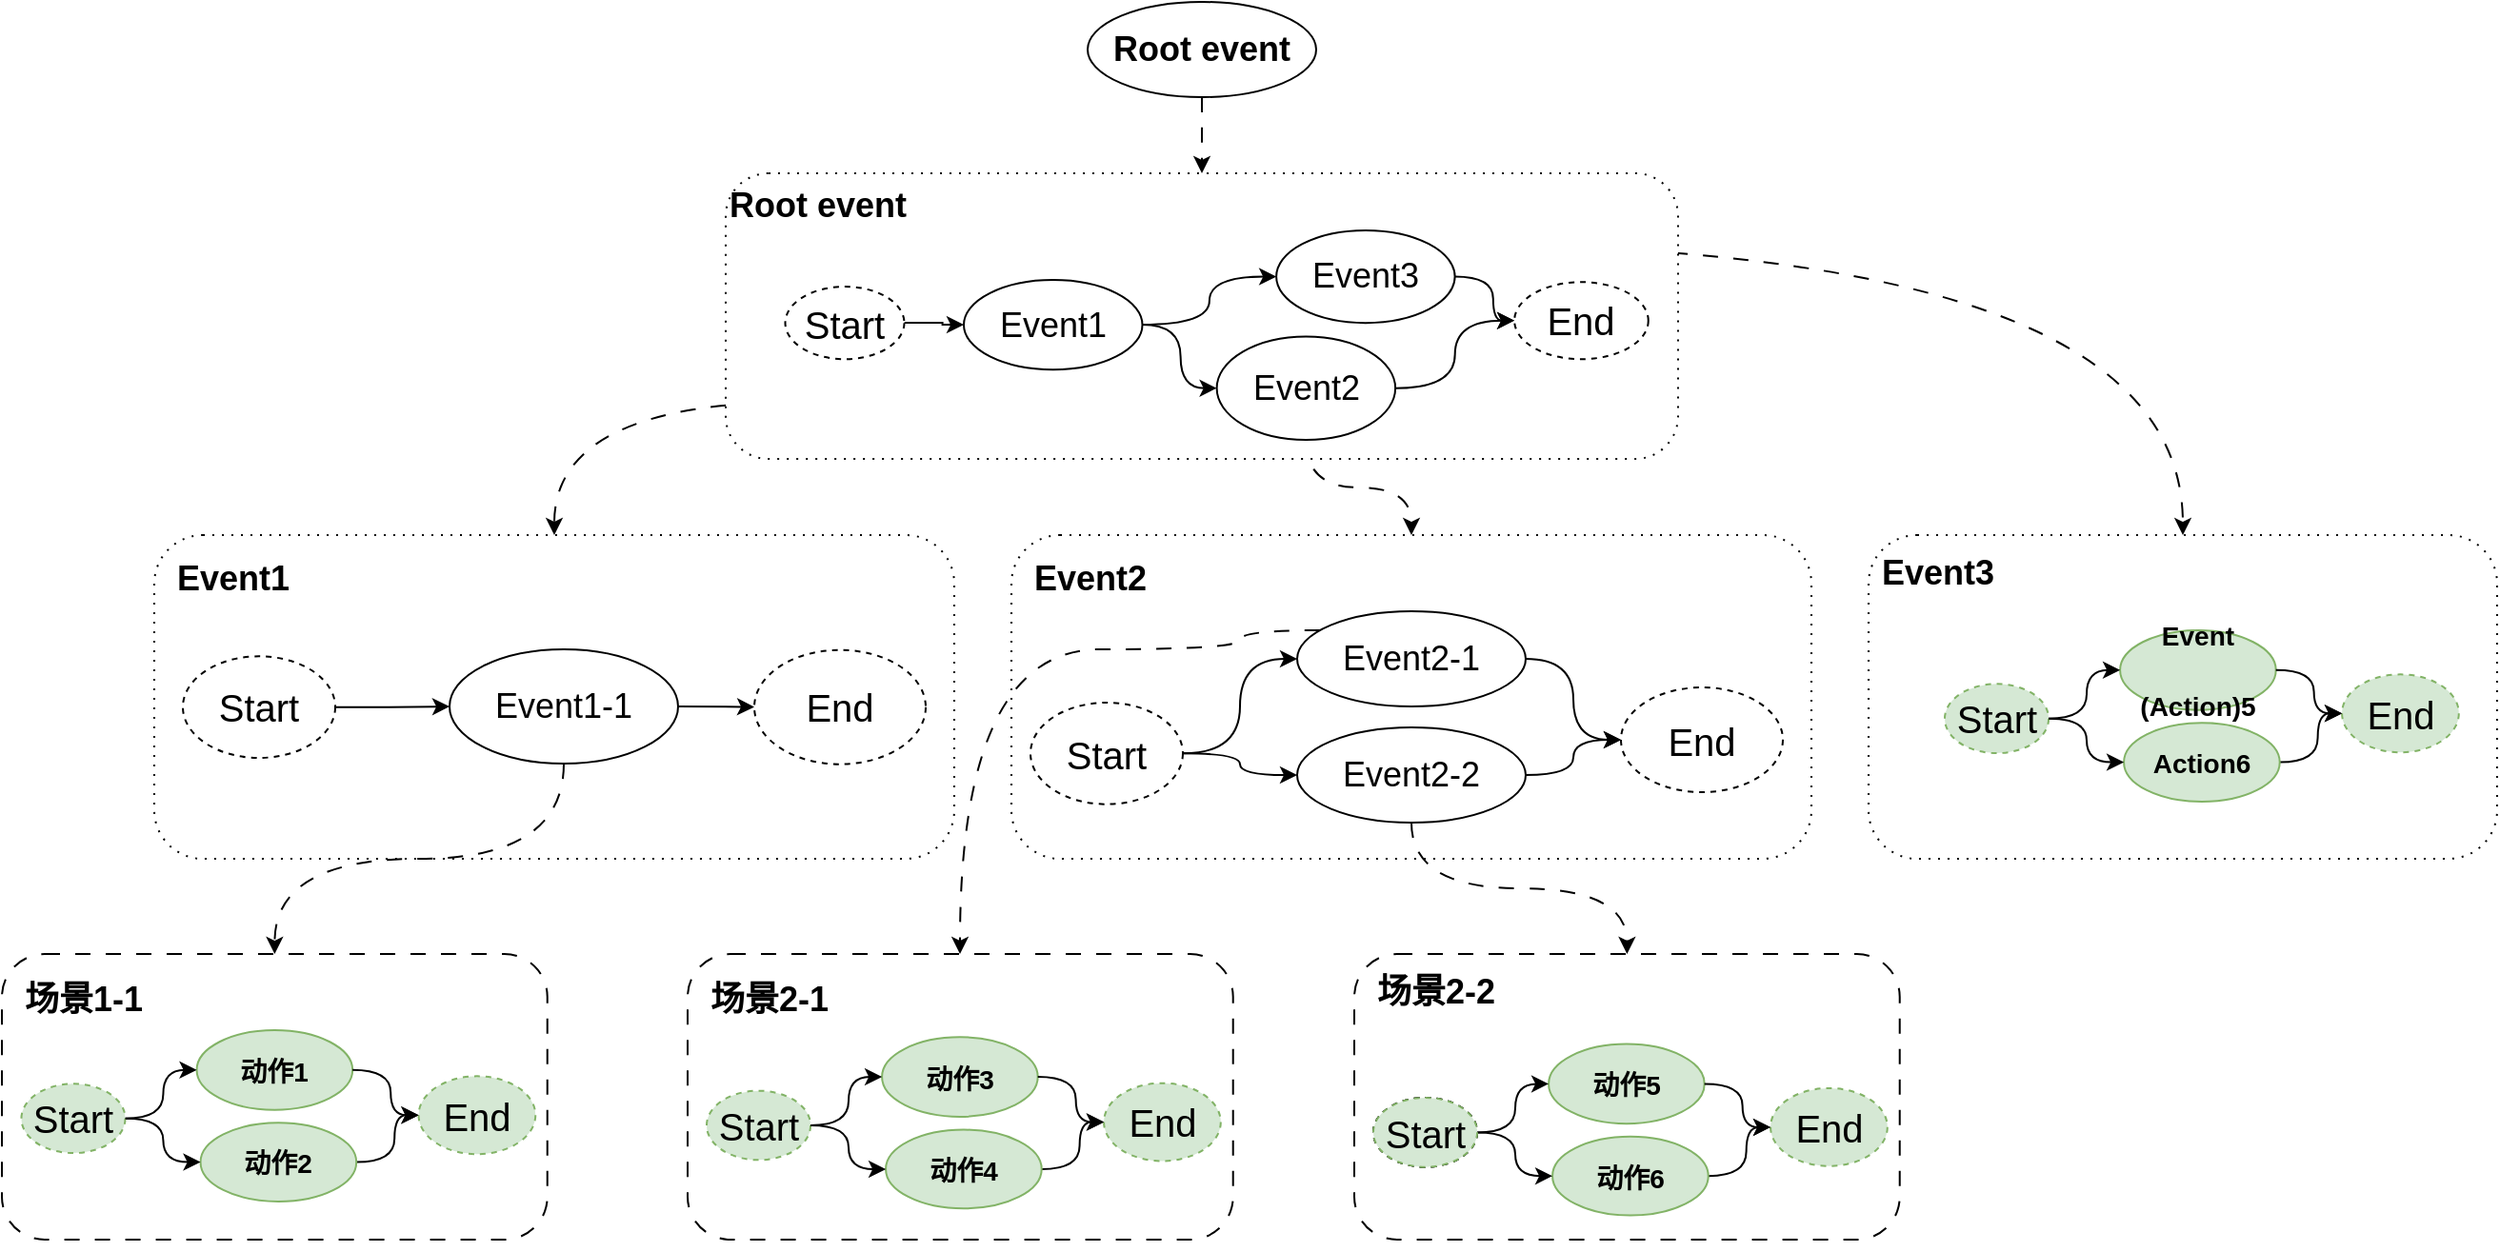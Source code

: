 <mxfile version="21.7.5" type="github">
  <diagram name="第 1 页" id="kducE6gqBiEI2L0WaiRr">
    <mxGraphModel dx="3081" dy="782" grid="1" gridSize="10" guides="1" tooltips="1" connect="1" arrows="1" fold="1" page="1" pageScale="1" pageWidth="827" pageHeight="1169" math="0" shadow="0">
      <root>
        <mxCell id="0" />
        <mxCell id="1" parent="0" />
        <mxCell id="SI7507P59rwNNI1zx-k7-13" value="&lt;h2 style=&quot;border-color: var(--border-color); text-align: center;&quot;&gt;&amp;nbsp; Event1&lt;/h2&gt;&lt;h2 style=&quot;border-color: var(--border-color);&quot;&gt;&lt;div style=&quot;border-color: var(--border-color);&quot;&gt;&lt;br&gt;&lt;/div&gt;&lt;div style=&quot;border-color: var(--border-color);&quot;&gt;&lt;br&gt;&lt;/div&gt;&lt;div style=&quot;border-color: var(--border-color);&quot;&gt;&lt;br&gt;&lt;/div&gt;&lt;div style=&quot;border-color: var(--border-color);&quot;&gt;&lt;br style=&quot;border-color: var(--border-color);&quot;&gt;&lt;/div&gt;&lt;div style=&quot;border-color: var(--border-color);&quot;&gt;&lt;br&gt;&lt;/div&gt;&lt;/h2&gt;" style="rounded=1;whiteSpace=wrap;html=1;dashed=1;dashPattern=1 4;align=left;" parent="1" vertex="1">
          <mxGeometry x="-1540" y="320" width="420" height="170" as="geometry" />
        </mxCell>
        <mxCell id="SI7507P59rwNNI1zx-k7-38" value="&lt;h2 style=&quot;border-color: var(--border-color); text-align: center;&quot;&gt;&amp;nbsp; Event2&lt;/h2&gt;&lt;h2 style=&quot;border-color: var(--border-color);&quot;&gt;&lt;div style=&quot;border-color: var(--border-color);&quot;&gt;&lt;br style=&quot;border-color: var(--border-color);&quot;&gt;&lt;/div&gt;&lt;div style=&quot;border-color: var(--border-color);&quot;&gt;&lt;br style=&quot;border-color: var(--border-color);&quot;&gt;&lt;/div&gt;&lt;div style=&quot;border-color: var(--border-color);&quot;&gt;&lt;br style=&quot;border-color: var(--border-color);&quot;&gt;&lt;/div&gt;&lt;div style=&quot;border-color: var(--border-color);&quot;&gt;&lt;br&gt;&lt;/div&gt;&lt;div style=&quot;border-color: var(--border-color);&quot;&gt;&lt;br&gt;&lt;/div&gt;&lt;/h2&gt;" style="rounded=1;whiteSpace=wrap;html=1;dashed=1;dashPattern=1 4;align=left;" parent="1" vertex="1">
          <mxGeometry x="-1090" y="320" width="420" height="170" as="geometry" />
        </mxCell>
        <mxCell id="SI7507P59rwNNI1zx-k7-49" value="&lt;h2 style=&quot;border-color: var(--border-color); text-align: center;&quot;&gt;&amp;nbsp;Event3&lt;/h2&gt;&lt;div&gt;&lt;br&gt;&lt;/div&gt;&lt;div&gt;&lt;br&gt;&lt;/div&gt;&lt;div&gt;&lt;br&gt;&lt;/div&gt;&lt;div&gt;&lt;br&gt;&lt;/div&gt;&lt;div&gt;&lt;br&gt;&lt;/div&gt;&lt;div&gt;&lt;br&gt;&lt;/div&gt;&lt;div&gt;&lt;br&gt;&lt;/div&gt;&lt;div&gt;&lt;br&gt;&lt;/div&gt;&lt;div&gt;&lt;br&gt;&lt;/div&gt;" style="rounded=1;whiteSpace=wrap;html=1;dashed=1;dashPattern=1 4;align=left;gradientColor=none;" parent="1" vertex="1">
          <mxGeometry x="-640" y="320" width="330" height="170" as="geometry" />
        </mxCell>
        <mxCell id="SI7507P59rwNNI1zx-k7-60" value="&lt;h2 style=&quot;border-color: var(--border-color); text-align: center;&quot;&gt;&amp;nbsp; 场景1-1&lt;/h2&gt;&lt;h2 style=&quot;border-color: var(--border-color); text-align: center;&quot;&gt;&lt;div style=&quot;border-color: var(--border-color);&quot;&gt;&lt;br style=&quot;border-color: var(--border-color); font-size: 12px; font-weight: 400; text-align: left;&quot;&gt;&lt;/div&gt;&lt;div style=&quot;border-color: var(--border-color);&quot;&gt;&lt;br&gt;&lt;/div&gt;&lt;div style=&quot;border-color: var(--border-color);&quot;&gt;&lt;br&gt;&lt;/div&gt;&lt;div style=&quot;border-color: var(--border-color);&quot;&gt;&lt;br&gt;&lt;/div&gt;&lt;/h2&gt;" style="rounded=1;whiteSpace=wrap;html=1;dashed=1;dashPattern=8 8;align=left;" parent="1" vertex="1">
          <mxGeometry x="-1620" y="540" width="286.36" height="150" as="geometry" />
        </mxCell>
        <mxCell id="SI7507P59rwNNI1zx-k7-90" value="&lt;h2 style=&quot;border-color: var(--border-color); text-align: center;&quot;&gt;&amp;nbsp; 场景2-1&lt;/h2&gt;&lt;h2 style=&quot;border-color: var(--border-color); text-align: center;&quot;&gt;&lt;div style=&quot;border-color: var(--border-color);&quot;&gt;&lt;br style=&quot;border-color: var(--border-color); font-size: 12px; font-weight: 400; text-align: left;&quot;&gt;&lt;/div&gt;&lt;div style=&quot;border-color: var(--border-color);&quot;&gt;&lt;br&gt;&lt;/div&gt;&lt;div style=&quot;border-color: var(--border-color);&quot;&gt;&lt;br&gt;&lt;/div&gt;&lt;div style=&quot;border-color: var(--border-color);&quot;&gt;&lt;br&gt;&lt;/div&gt;&lt;/h2&gt;" style="rounded=1;whiteSpace=wrap;html=1;dashed=1;dashPattern=8 8;align=left;" parent="1" vertex="1">
          <mxGeometry x="-1260" y="540" width="286.36" height="150" as="geometry" />
        </mxCell>
        <mxCell id="SI7507P59rwNNI1zx-k7-100" value="&lt;h2 style=&quot;border-color: var(--border-color); text-align: center;&quot;&gt;&amp;nbsp; 场景2-2&lt;/h2&gt;&lt;div&gt;&lt;br&gt;&lt;/div&gt;&lt;h2 style=&quot;border-color: var(--border-color);&quot;&gt;&lt;div style=&quot;border-color: var(--border-color);&quot;&gt;&lt;br&gt;&lt;/div&gt;&lt;div style=&quot;border-color: var(--border-color);&quot;&gt;&lt;br style=&quot;border-color: var(--border-color);&quot;&gt;&lt;/div&gt;&lt;div style=&quot;border-color: var(--border-color);&quot;&gt;&lt;br&gt;&lt;/div&gt;&lt;/h2&gt;" style="rounded=1;whiteSpace=wrap;html=1;dashed=1;dashPattern=8 8;align=left;" parent="1" vertex="1">
          <mxGeometry x="-910" y="540" width="286.36" height="150" as="geometry" />
        </mxCell>
        <mxCell id="SI7507P59rwNNI1zx-k7-24" value="" style="edgeStyle=orthogonalEdgeStyle;rounded=0;orthogonalLoop=1;jettySize=auto;html=1;curved=1;dashed=1;dashPattern=8 8;" parent="1" source="SI7507P59rwNNI1zx-k7-1" target="SI7507P59rwNNI1zx-k7-3" edge="1">
          <mxGeometry relative="1" as="geometry">
            <mxPoint x="-1000" y="65" as="targetPoint" />
          </mxGeometry>
        </mxCell>
        <mxCell id="SI7507P59rwNNI1zx-k7-1" value="&lt;h2&gt;Root event&lt;/h2&gt;" style="ellipse;whiteSpace=wrap;html=1;" parent="1" vertex="1">
          <mxGeometry x="-1050" y="40" width="120" height="50" as="geometry" />
        </mxCell>
        <mxCell id="SI7507P59rwNNI1zx-k7-25" value="" style="edgeStyle=orthogonalEdgeStyle;rounded=0;orthogonalLoop=1;jettySize=auto;html=1;curved=1;dashed=1;dashPattern=8 8;" parent="1" source="SI7507P59rwNNI1zx-k7-2" target="SI7507P59rwNNI1zx-k7-13" edge="1">
          <mxGeometry relative="1" as="geometry">
            <Array as="points">
              <mxPoint x="-1068" y="250" />
              <mxPoint x="-1330" y="250" />
            </Array>
          </mxGeometry>
        </mxCell>
        <mxCell id="SI7507P59rwNNI1zx-k7-37" value="" style="edgeStyle=orthogonalEdgeStyle;rounded=0;orthogonalLoop=1;jettySize=auto;html=1;curved=1;" parent="1" source="SI7507P59rwNNI1zx-k7-15" target="SI7507P59rwNNI1zx-k7-35" edge="1">
          <mxGeometry relative="1" as="geometry" />
        </mxCell>
        <mxCell id="SI7507P59rwNNI1zx-k7-151" value="" style="edgeStyle=orthogonalEdgeStyle;rounded=0;orthogonalLoop=1;jettySize=auto;html=1;curved=1;dashed=1;dashPattern=8 8;" parent="1" source="SI7507P59rwNNI1zx-k7-15" target="SI7507P59rwNNI1zx-k7-60" edge="1">
          <mxGeometry relative="1" as="geometry" />
        </mxCell>
        <mxCell id="SI7507P59rwNNI1zx-k7-15" value="&lt;h2 style=&quot;border-color: var(--border-color);&quot;&gt;&lt;span style=&quot;font-weight: normal;&quot;&gt;Event1-1&lt;/span&gt;&lt;/h2&gt;" style="ellipse;whiteSpace=wrap;html=1;" parent="1" vertex="1">
          <mxGeometry x="-1385" y="380" width="120" height="60" as="geometry" />
        </mxCell>
        <mxCell id="SI7507P59rwNNI1zx-k7-36" value="" style="edgeStyle=orthogonalEdgeStyle;rounded=0;orthogonalLoop=1;jettySize=auto;html=1;curved=1;" parent="1" source="SI7507P59rwNNI1zx-k7-34" target="SI7507P59rwNNI1zx-k7-15" edge="1">
          <mxGeometry relative="1" as="geometry" />
        </mxCell>
        <mxCell id="SI7507P59rwNNI1zx-k7-34" value="Start" style="ellipse;whiteSpace=wrap;html=1;dashed=1;fontSize=20;" parent="1" vertex="1">
          <mxGeometry x="-1525" y="383.67" width="80" height="53.33" as="geometry" />
        </mxCell>
        <mxCell id="SI7507P59rwNNI1zx-k7-35" value="End" style="ellipse;whiteSpace=wrap;html=1;dashed=1;fontSize=20;" parent="1" vertex="1">
          <mxGeometry x="-1225" y="380.33" width="90" height="60" as="geometry" />
        </mxCell>
        <mxCell id="SI7507P59rwNNI1zx-k7-39" value="" style="edgeStyle=orthogonalEdgeStyle;rounded=0;orthogonalLoop=1;jettySize=auto;html=1;curved=1;" parent="1" source="SI7507P59rwNNI1zx-k7-40" target="SI7507P59rwNNI1zx-k7-43" edge="1">
          <mxGeometry relative="1" as="geometry" />
        </mxCell>
        <mxCell id="SI7507P59rwNNI1zx-k7-152" value="" style="edgeStyle=orthogonalEdgeStyle;rounded=0;orthogonalLoop=1;jettySize=auto;html=1;curved=1;dashed=1;dashPattern=8 8;" parent="1" source="SI7507P59rwNNI1zx-k7-40" target="SI7507P59rwNNI1zx-k7-90" edge="1">
          <mxGeometry relative="1" as="geometry">
            <Array as="points">
              <mxPoint x="-970" y="370" />
              <mxPoint x="-970" y="380" />
              <mxPoint x="-1117" y="380" />
            </Array>
          </mxGeometry>
        </mxCell>
        <mxCell id="SI7507P59rwNNI1zx-k7-40" value="&lt;h2 style=&quot;border-color: var(--border-color);&quot;&gt;&lt;span style=&quot;font-weight: normal;&quot;&gt;Event2-1&lt;/span&gt;&lt;/h2&gt;" style="ellipse;whiteSpace=wrap;html=1;fontStyle=1" parent="1" vertex="1">
          <mxGeometry x="-940" y="360" width="120" height="50" as="geometry" />
        </mxCell>
        <mxCell id="SI7507P59rwNNI1zx-k7-41" value="" style="edgeStyle=orthogonalEdgeStyle;rounded=0;orthogonalLoop=1;jettySize=auto;html=1;curved=1;" parent="1" source="SI7507P59rwNNI1zx-k7-42" target="SI7507P59rwNNI1zx-k7-40" edge="1">
          <mxGeometry relative="1" as="geometry" />
        </mxCell>
        <mxCell id="SI7507P59rwNNI1zx-k7-47" value="" style="edgeStyle=orthogonalEdgeStyle;rounded=0;orthogonalLoop=1;jettySize=auto;html=1;curved=1;" parent="1" source="SI7507P59rwNNI1zx-k7-42" target="SI7507P59rwNNI1zx-k7-46" edge="1">
          <mxGeometry relative="1" as="geometry" />
        </mxCell>
        <mxCell id="SI7507P59rwNNI1zx-k7-42" value="Start" style="ellipse;whiteSpace=wrap;html=1;dashed=1;fontSize=20;" parent="1" vertex="1">
          <mxGeometry x="-1080" y="408.0" width="80" height="53.33" as="geometry" />
        </mxCell>
        <mxCell id="SI7507P59rwNNI1zx-k7-43" value="End" style="ellipse;whiteSpace=wrap;html=1;dashed=1;fontSize=20;" parent="1" vertex="1">
          <mxGeometry x="-770" y="400" width="85" height="55" as="geometry" />
        </mxCell>
        <mxCell id="SI7507P59rwNNI1zx-k7-45" value="" style="edgeStyle=orthogonalEdgeStyle;rounded=0;orthogonalLoop=1;jettySize=auto;html=1;curved=1;dashed=1;dashPattern=8 8;" parent="1" source="SI7507P59rwNNI1zx-k7-5" target="SI7507P59rwNNI1zx-k7-38" edge="1">
          <mxGeometry relative="1" as="geometry">
            <mxPoint x="-1080" y="230" as="sourcePoint" />
            <mxPoint x="-1320" y="330" as="targetPoint" />
          </mxGeometry>
        </mxCell>
        <mxCell id="SI7507P59rwNNI1zx-k7-48" value="" style="edgeStyle=orthogonalEdgeStyle;rounded=0;orthogonalLoop=1;jettySize=auto;html=1;curved=1;" parent="1" source="SI7507P59rwNNI1zx-k7-46" target="SI7507P59rwNNI1zx-k7-43" edge="1">
          <mxGeometry relative="1" as="geometry" />
        </mxCell>
        <mxCell id="SI7507P59rwNNI1zx-k7-153" value="" style="edgeStyle=orthogonalEdgeStyle;rounded=0;orthogonalLoop=1;jettySize=auto;html=1;curved=1;dashed=1;dashPattern=8 8;" parent="1" source="SI7507P59rwNNI1zx-k7-46" target="SI7507P59rwNNI1zx-k7-100" edge="1">
          <mxGeometry relative="1" as="geometry" />
        </mxCell>
        <mxCell id="SI7507P59rwNNI1zx-k7-46" value="&lt;h2 style=&quot;border-color: var(--border-color);&quot;&gt;&lt;span style=&quot;font-weight: normal;&quot;&gt;Event2-2&lt;/span&gt;&lt;/h2&gt;" style="ellipse;whiteSpace=wrap;html=1;fontStyle=1" parent="1" vertex="1">
          <mxGeometry x="-940" y="421" width="120" height="50" as="geometry" />
        </mxCell>
        <mxCell id="SI7507P59rwNNI1zx-k7-58" value="" style="edgeStyle=orthogonalEdgeStyle;rounded=0;orthogonalLoop=1;jettySize=auto;html=1;curved=1;entryX=0.5;entryY=0;entryDx=0;entryDy=0;exitX=1;exitY=0;exitDx=0;exitDy=0;dashed=1;dashPattern=8 8;" parent="1" source="SI7507P59rwNNI1zx-k7-4" target="SI7507P59rwNNI1zx-k7-49" edge="1">
          <mxGeometry relative="1" as="geometry">
            <mxPoint x="-810" y="150" as="sourcePoint" />
            <mxPoint x="-770" y="187" as="targetPoint" />
          </mxGeometry>
        </mxCell>
        <mxCell id="SI7507P59rwNNI1zx-k7-113" value="" style="group" parent="1" vertex="1" connectable="0">
          <mxGeometry x="-1609.773" y="580" width="269.906" height="90" as="geometry" />
        </mxCell>
        <mxCell id="SI7507P59rwNNI1zx-k7-62" value="&lt;h2 style=&quot;border-color: var(--border-color);&quot;&gt;&lt;font style=&quot;font-size: 14px;&quot;&gt;动作1&lt;/font&gt;&lt;/h2&gt;" style="ellipse;whiteSpace=wrap;html=1;fillColor=#d5e8d4;strokeColor=#82b366;" parent="SI7507P59rwNNI1zx-k7-113" vertex="1">
          <mxGeometry x="92.043" width="81.82" height="41.82" as="geometry" />
        </mxCell>
        <mxCell id="SI7507P59rwNNI1zx-k7-63" value="" style="edgeStyle=orthogonalEdgeStyle;rounded=0;orthogonalLoop=1;jettySize=auto;html=1;curved=1;" parent="SI7507P59rwNNI1zx-k7-113" source="SI7507P59rwNNI1zx-k7-64" target="SI7507P59rwNNI1zx-k7-62" edge="1">
          <mxGeometry relative="1" as="geometry" />
        </mxCell>
        <mxCell id="SI7507P59rwNNI1zx-k7-64" value="Start" style="ellipse;whiteSpace=wrap;html=1;dashed=1;fillColor=#d5e8d4;strokeColor=#82b366;fontSize=20;" parent="SI7507P59rwNNI1zx-k7-113" vertex="1">
          <mxGeometry y="28.182" width="54.545" height="36.361" as="geometry" />
        </mxCell>
        <mxCell id="SI7507P59rwNNI1zx-k7-65" value="End" style="ellipse;whiteSpace=wrap;html=1;dashed=1;fillColor=#d5e8d4;strokeColor=#82b366;fontSize=20;" parent="SI7507P59rwNNI1zx-k7-113" vertex="1">
          <mxGeometry x="208.543" y="24.182" width="61.363" height="40.909" as="geometry" />
        </mxCell>
        <mxCell id="SI7507P59rwNNI1zx-k7-61" value="" style="edgeStyle=orthogonalEdgeStyle;rounded=0;orthogonalLoop=1;jettySize=auto;html=1;curved=1;" parent="SI7507P59rwNNI1zx-k7-113" source="SI7507P59rwNNI1zx-k7-62" target="SI7507P59rwNNI1zx-k7-65" edge="1">
          <mxGeometry relative="1" as="geometry" />
        </mxCell>
        <mxCell id="SI7507P59rwNNI1zx-k7-68" value="" style="edgeStyle=orthogonalEdgeStyle;rounded=0;orthogonalLoop=1;jettySize=auto;html=1;curved=1;" parent="SI7507P59rwNNI1zx-k7-113" source="SI7507P59rwNNI1zx-k7-66" target="SI7507P59rwNNI1zx-k7-65" edge="1">
          <mxGeometry relative="1" as="geometry" />
        </mxCell>
        <mxCell id="SI7507P59rwNNI1zx-k7-66" value="&lt;h2 style=&quot;border-color: var(--border-color);&quot;&gt;&lt;font style=&quot;border-color: var(--border-color); font-size: 14px;&quot;&gt;动作2&lt;/font&gt;&lt;/h2&gt;" style="ellipse;whiteSpace=wrap;html=1;fillColor=#d5e8d4;strokeColor=#82b366;" parent="SI7507P59rwNNI1zx-k7-113" vertex="1">
          <mxGeometry x="94.043" y="48.64" width="81.82" height="41.36" as="geometry" />
        </mxCell>
        <mxCell id="SI7507P59rwNNI1zx-k7-67" value="" style="edgeStyle=orthogonalEdgeStyle;rounded=0;orthogonalLoop=1;jettySize=auto;html=1;curved=1;" parent="SI7507P59rwNNI1zx-k7-113" source="SI7507P59rwNNI1zx-k7-64" target="SI7507P59rwNNI1zx-k7-66" edge="1">
          <mxGeometry relative="1" as="geometry" />
        </mxCell>
        <mxCell id="SI7507P59rwNNI1zx-k7-122" value="" style="group" parent="1" vertex="1" connectable="0">
          <mxGeometry x="-1250.003" y="583.64" width="269.906" height="90" as="geometry" />
        </mxCell>
        <mxCell id="SI7507P59rwNNI1zx-k7-123" value="&lt;h2 style=&quot;border-color: var(--border-color);&quot;&gt;&lt;font style=&quot;font-size: 14px;&quot;&gt;动作3&lt;/font&gt;&lt;/h2&gt;" style="ellipse;whiteSpace=wrap;html=1;fillColor=#d5e8d4;strokeColor=#82b366;" parent="SI7507P59rwNNI1zx-k7-122" vertex="1">
          <mxGeometry x="92.043" width="81.82" height="41.82" as="geometry" />
        </mxCell>
        <mxCell id="SI7507P59rwNNI1zx-k7-124" value="" style="edgeStyle=orthogonalEdgeStyle;rounded=0;orthogonalLoop=1;jettySize=auto;html=1;curved=1;" parent="SI7507P59rwNNI1zx-k7-122" source="SI7507P59rwNNI1zx-k7-125" target="SI7507P59rwNNI1zx-k7-123" edge="1">
          <mxGeometry relative="1" as="geometry" />
        </mxCell>
        <mxCell id="SI7507P59rwNNI1zx-k7-125" value="Start" style="ellipse;whiteSpace=wrap;html=1;dashed=1;fillColor=#d5e8d4;strokeColor=#82b366;fontSize=20;" parent="SI7507P59rwNNI1zx-k7-122" vertex="1">
          <mxGeometry y="28.182" width="54.545" height="36.361" as="geometry" />
        </mxCell>
        <mxCell id="SI7507P59rwNNI1zx-k7-126" value="End" style="ellipse;whiteSpace=wrap;html=1;dashed=1;fillColor=#d5e8d4;strokeColor=#82b366;fontSize=20;" parent="SI7507P59rwNNI1zx-k7-122" vertex="1">
          <mxGeometry x="208.543" y="24.182" width="61.363" height="40.909" as="geometry" />
        </mxCell>
        <mxCell id="SI7507P59rwNNI1zx-k7-127" value="" style="edgeStyle=orthogonalEdgeStyle;rounded=0;orthogonalLoop=1;jettySize=auto;html=1;curved=1;" parent="SI7507P59rwNNI1zx-k7-122" source="SI7507P59rwNNI1zx-k7-123" target="SI7507P59rwNNI1zx-k7-126" edge="1">
          <mxGeometry relative="1" as="geometry" />
        </mxCell>
        <mxCell id="SI7507P59rwNNI1zx-k7-128" value="" style="edgeStyle=orthogonalEdgeStyle;rounded=0;orthogonalLoop=1;jettySize=auto;html=1;curved=1;" parent="SI7507P59rwNNI1zx-k7-122" source="SI7507P59rwNNI1zx-k7-129" target="SI7507P59rwNNI1zx-k7-126" edge="1">
          <mxGeometry relative="1" as="geometry" />
        </mxCell>
        <mxCell id="SI7507P59rwNNI1zx-k7-129" value="&lt;h2 style=&quot;border-color: var(--border-color);&quot;&gt;&lt;font style=&quot;border-color: var(--border-color); font-size: 14px;&quot;&gt;动作4&lt;/font&gt;&lt;/h2&gt;" style="ellipse;whiteSpace=wrap;html=1;fillColor=#d5e8d4;strokeColor=#82b366;" parent="SI7507P59rwNNI1zx-k7-122" vertex="1">
          <mxGeometry x="94.043" y="48.64" width="81.82" height="41.36" as="geometry" />
        </mxCell>
        <mxCell id="SI7507P59rwNNI1zx-k7-130" value="" style="edgeStyle=orthogonalEdgeStyle;rounded=0;orthogonalLoop=1;jettySize=auto;html=1;curved=1;" parent="SI7507P59rwNNI1zx-k7-122" source="SI7507P59rwNNI1zx-k7-125" target="SI7507P59rwNNI1zx-k7-129" edge="1">
          <mxGeometry relative="1" as="geometry" />
        </mxCell>
        <mxCell id="SI7507P59rwNNI1zx-k7-131" value="" style="group" parent="1" vertex="1" connectable="0">
          <mxGeometry x="-900.003" y="587.28" width="269.906" height="90" as="geometry" />
        </mxCell>
        <mxCell id="SI7507P59rwNNI1zx-k7-132" value="&lt;h2 style=&quot;border-color: var(--border-color);&quot;&gt;&lt;font style=&quot;font-size: 14px;&quot;&gt;动作5&lt;/font&gt;&lt;/h2&gt;" style="ellipse;whiteSpace=wrap;html=1;fillColor=#d5e8d4;strokeColor=#82b366;" parent="SI7507P59rwNNI1zx-k7-131" vertex="1">
          <mxGeometry x="92.043" width="81.82" height="41.82" as="geometry" />
        </mxCell>
        <mxCell id="SI7507P59rwNNI1zx-k7-133" value="" style="edgeStyle=orthogonalEdgeStyle;rounded=0;orthogonalLoop=1;jettySize=auto;html=1;curved=1;" parent="SI7507P59rwNNI1zx-k7-131" source="SI7507P59rwNNI1zx-k7-134" target="SI7507P59rwNNI1zx-k7-132" edge="1">
          <mxGeometry relative="1" as="geometry" />
        </mxCell>
        <mxCell id="SI7507P59rwNNI1zx-k7-134" value="Start" style="ellipse;whiteSpace=wrap;html=1;dashed=1;" parent="SI7507P59rwNNI1zx-k7-131" vertex="1">
          <mxGeometry y="28.182" width="54.545" height="36.361" as="geometry" />
        </mxCell>
        <mxCell id="SI7507P59rwNNI1zx-k7-135" value="End" style="ellipse;whiteSpace=wrap;html=1;dashed=1;fillColor=#d5e8d4;strokeColor=#82b366;fontSize=20;" parent="SI7507P59rwNNI1zx-k7-131" vertex="1">
          <mxGeometry x="208.543" y="23.182" width="61.363" height="40.909" as="geometry" />
        </mxCell>
        <mxCell id="SI7507P59rwNNI1zx-k7-136" value="" style="edgeStyle=orthogonalEdgeStyle;rounded=0;orthogonalLoop=1;jettySize=auto;html=1;curved=1;" parent="SI7507P59rwNNI1zx-k7-131" source="SI7507P59rwNNI1zx-k7-132" target="SI7507P59rwNNI1zx-k7-135" edge="1">
          <mxGeometry relative="1" as="geometry" />
        </mxCell>
        <mxCell id="SI7507P59rwNNI1zx-k7-137" value="" style="edgeStyle=orthogonalEdgeStyle;rounded=0;orthogonalLoop=1;jettySize=auto;html=1;curved=1;" parent="SI7507P59rwNNI1zx-k7-131" source="SI7507P59rwNNI1zx-k7-138" target="SI7507P59rwNNI1zx-k7-135" edge="1">
          <mxGeometry relative="1" as="geometry" />
        </mxCell>
        <mxCell id="SI7507P59rwNNI1zx-k7-138" value="&lt;h2 style=&quot;border-color: var(--border-color);&quot;&gt;&lt;font style=&quot;border-color: var(--border-color); font-size: 14px;&quot;&gt;动作6&lt;/font&gt;&lt;/h2&gt;" style="ellipse;whiteSpace=wrap;html=1;fillColor=#d5e8d4;strokeColor=#82b366;" parent="SI7507P59rwNNI1zx-k7-131" vertex="1">
          <mxGeometry x="94.043" y="48.64" width="81.82" height="41.36" as="geometry" />
        </mxCell>
        <mxCell id="SI7507P59rwNNI1zx-k7-139" value="" style="edgeStyle=orthogonalEdgeStyle;rounded=0;orthogonalLoop=1;jettySize=auto;html=1;curved=1;" parent="SI7507P59rwNNI1zx-k7-131" source="SI7507P59rwNNI1zx-k7-134" target="SI7507P59rwNNI1zx-k7-138" edge="1">
          <mxGeometry relative="1" as="geometry" />
        </mxCell>
        <mxCell id="SI7507P59rwNNI1zx-k7-149" value="Start" style="ellipse;whiteSpace=wrap;html=1;dashed=1;" parent="SI7507P59rwNNI1zx-k7-131" vertex="1">
          <mxGeometry y="28.182" width="54.545" height="36.361" as="geometry" />
        </mxCell>
        <mxCell id="SI7507P59rwNNI1zx-k7-150" value="Start" style="ellipse;whiteSpace=wrap;html=1;dashed=1;fillColor=#d5e8d4;strokeColor=#82b366;fontSize=20;" parent="SI7507P59rwNNI1zx-k7-131" vertex="1">
          <mxGeometry y="28.182" width="54.545" height="36.361" as="geometry" />
        </mxCell>
        <mxCell id="SI7507P59rwNNI1zx-k7-140" value="" style="group" parent="1" vertex="1" connectable="0">
          <mxGeometry x="-600.003" y="370" width="269.906" height="90" as="geometry" />
        </mxCell>
        <mxCell id="SI7507P59rwNNI1zx-k7-141" value="&lt;h2 style=&quot;border-color: var(--border-color);&quot;&gt;&lt;font style=&quot;font-size: 14px;&quot;&gt;Event&lt;/font&gt;&lt;/h2&gt;&lt;h2 style=&quot;border-color: var(--border-color);&quot;&gt;&lt;font style=&quot;font-size: 14px;&quot;&gt;(Action)5&lt;/font&gt;&lt;/h2&gt;" style="ellipse;whiteSpace=wrap;html=1;fillColor=#d5e8d4;strokeColor=#82b366;" parent="SI7507P59rwNNI1zx-k7-140" vertex="1">
          <mxGeometry x="92.043" width="81.82" height="41.82" as="geometry" />
        </mxCell>
        <mxCell id="SI7507P59rwNNI1zx-k7-142" value="" style="edgeStyle=orthogonalEdgeStyle;rounded=0;orthogonalLoop=1;jettySize=auto;html=1;curved=1;" parent="SI7507P59rwNNI1zx-k7-140" source="SI7507P59rwNNI1zx-k7-143" target="SI7507P59rwNNI1zx-k7-141" edge="1">
          <mxGeometry relative="1" as="geometry" />
        </mxCell>
        <mxCell id="SI7507P59rwNNI1zx-k7-143" value="Start" style="ellipse;whiteSpace=wrap;html=1;dashed=1;fillColor=#d5e8d4;strokeColor=#82b366;fontSize=20;" parent="SI7507P59rwNNI1zx-k7-140" vertex="1">
          <mxGeometry y="28.182" width="54.545" height="36.361" as="geometry" />
        </mxCell>
        <mxCell id="SI7507P59rwNNI1zx-k7-144" value="End" style="ellipse;whiteSpace=wrap;html=1;dashed=1;fillColor=#d5e8d4;strokeColor=#82b366;fontSize=20;" parent="SI7507P59rwNNI1zx-k7-140" vertex="1">
          <mxGeometry x="208.543" y="23.182" width="61.363" height="40.909" as="geometry" />
        </mxCell>
        <mxCell id="SI7507P59rwNNI1zx-k7-145" value="" style="edgeStyle=orthogonalEdgeStyle;rounded=0;orthogonalLoop=1;jettySize=auto;html=1;curved=1;" parent="SI7507P59rwNNI1zx-k7-140" source="SI7507P59rwNNI1zx-k7-141" target="SI7507P59rwNNI1zx-k7-144" edge="1">
          <mxGeometry relative="1" as="geometry" />
        </mxCell>
        <mxCell id="SI7507P59rwNNI1zx-k7-146" value="" style="edgeStyle=orthogonalEdgeStyle;rounded=0;orthogonalLoop=1;jettySize=auto;html=1;curved=1;" parent="SI7507P59rwNNI1zx-k7-140" source="SI7507P59rwNNI1zx-k7-147" target="SI7507P59rwNNI1zx-k7-144" edge="1">
          <mxGeometry relative="1" as="geometry" />
        </mxCell>
        <mxCell id="SI7507P59rwNNI1zx-k7-147" value="&lt;h2 style=&quot;border-color: var(--border-color);&quot;&gt;&lt;font style=&quot;border-color: var(--border-color); font-size: 14px;&quot;&gt;Action6&lt;/font&gt;&lt;/h2&gt;" style="ellipse;whiteSpace=wrap;html=1;fillColor=#d5e8d4;strokeColor=#82b366;" parent="SI7507P59rwNNI1zx-k7-140" vertex="1">
          <mxGeometry x="94.043" y="48.64" width="81.82" height="41.36" as="geometry" />
        </mxCell>
        <mxCell id="SI7507P59rwNNI1zx-k7-148" value="" style="edgeStyle=orthogonalEdgeStyle;rounded=0;orthogonalLoop=1;jettySize=auto;html=1;curved=1;" parent="SI7507P59rwNNI1zx-k7-140" source="SI7507P59rwNNI1zx-k7-143" target="SI7507P59rwNNI1zx-k7-147" edge="1">
          <mxGeometry relative="1" as="geometry" />
        </mxCell>
        <mxCell id="SI7507P59rwNNI1zx-k7-3" value="&lt;h2&gt;&lt;/h2&gt;&lt;h2 style=&quot;border-color: var(--border-color); text-align: center;&quot;&gt;Root event&lt;/h2&gt;&lt;div&gt;&lt;br&gt;&lt;/div&gt;&lt;div&gt;&lt;br&gt;&lt;/div&gt;&lt;div&gt;&lt;br&gt;&lt;/div&gt;&lt;div&gt;&lt;br&gt;&lt;/div&gt;&lt;div&gt;&lt;br&gt;&lt;/div&gt;&lt;div&gt;&lt;br&gt;&lt;/div&gt;&lt;div&gt;&lt;br&gt;&lt;/div&gt;&lt;div&gt;&lt;br&gt;&lt;/div&gt;" style="rounded=1;whiteSpace=wrap;html=1;dashed=1;dashPattern=1 4;align=left;" parent="1" vertex="1">
          <mxGeometry x="-1240" y="130" width="500" height="150" as="geometry" />
        </mxCell>
        <mxCell id="SI7507P59rwNNI1zx-k7-2" value="&lt;h2 style=&quot;border-color: var(--border-color);&quot;&gt;&lt;span style=&quot;font-weight: normal;&quot;&gt;Event1&lt;/span&gt;&lt;/h2&gt;" style="ellipse;whiteSpace=wrap;html=1;fontStyle=0" parent="1" vertex="1">
          <mxGeometry x="-1115" y="186" width="93.75" height="47.14" as="geometry" />
        </mxCell>
        <mxCell id="SI7507P59rwNNI1zx-k7-4" value="&lt;h2 style=&quot;border-color: var(--border-color);&quot;&gt;&lt;span style=&quot;font-weight: normal;&quot;&gt;Event3&lt;/span&gt;&lt;/h2&gt;" style="ellipse;whiteSpace=wrap;html=1;fontStyle=0" parent="1" vertex="1">
          <mxGeometry x="-950.94" y="160" width="93.75" height="48.57" as="geometry" />
        </mxCell>
        <mxCell id="SI7507P59rwNNI1zx-k7-28" value="" style="edgeStyle=orthogonalEdgeStyle;rounded=0;orthogonalLoop=1;jettySize=auto;html=1;curved=1;" parent="1" source="SI7507P59rwNNI1zx-k7-2" target="SI7507P59rwNNI1zx-k7-4" edge="1">
          <mxGeometry relative="1" as="geometry" />
        </mxCell>
        <mxCell id="SI7507P59rwNNI1zx-k7-5" value="&lt;h2 style=&quot;border-color: var(--border-color);&quot;&gt;&lt;span style=&quot;font-weight: normal;&quot;&gt;Event2&lt;/span&gt;&lt;/h2&gt;" style="ellipse;whiteSpace=wrap;html=1;fontStyle=0" parent="1" vertex="1">
          <mxGeometry x="-982.19" y="215.71" width="93.75" height="54.29" as="geometry" />
        </mxCell>
        <mxCell id="SI7507P59rwNNI1zx-k7-26" value="" style="edgeStyle=orthogonalEdgeStyle;rounded=0;orthogonalLoop=1;jettySize=auto;html=1;curved=1;" parent="1" source="SI7507P59rwNNI1zx-k7-2" target="SI7507P59rwNNI1zx-k7-5" edge="1">
          <mxGeometry relative="1" as="geometry" />
        </mxCell>
        <mxCell id="SI7507P59rwNNI1zx-k7-31" value="" style="edgeStyle=orthogonalEdgeStyle;rounded=0;orthogonalLoop=1;jettySize=auto;html=1;" parent="1" source="SI7507P59rwNNI1zx-k7-29" target="SI7507P59rwNNI1zx-k7-2" edge="1">
          <mxGeometry relative="1" as="geometry" />
        </mxCell>
        <mxCell id="SI7507P59rwNNI1zx-k7-29" value="Start" style="ellipse;whiteSpace=wrap;html=1;dashed=1;fontSize=20;" parent="1" vertex="1">
          <mxGeometry x="-1208.75" y="189.521" width="62.5" height="38.093" as="geometry" />
        </mxCell>
        <mxCell id="SI7507P59rwNNI1zx-k7-30" value="End" style="ellipse;whiteSpace=wrap;html=1;dashed=1;fontSize=20;" parent="1" vertex="1">
          <mxGeometry x="-825.938" y="187.143" width="70.312" height="40.471" as="geometry" />
        </mxCell>
        <mxCell id="SI7507P59rwNNI1zx-k7-32" value="" style="edgeStyle=orthogonalEdgeStyle;rounded=0;orthogonalLoop=1;jettySize=auto;html=1;curved=1;" parent="1" source="SI7507P59rwNNI1zx-k7-4" target="SI7507P59rwNNI1zx-k7-30" edge="1">
          <mxGeometry relative="1" as="geometry" />
        </mxCell>
        <mxCell id="SI7507P59rwNNI1zx-k7-33" value="" style="edgeStyle=orthogonalEdgeStyle;rounded=0;orthogonalLoop=1;jettySize=auto;html=1;curved=1;" parent="1" source="SI7507P59rwNNI1zx-k7-5" target="SI7507P59rwNNI1zx-k7-30" edge="1">
          <mxGeometry relative="1" as="geometry" />
        </mxCell>
      </root>
    </mxGraphModel>
  </diagram>
</mxfile>
